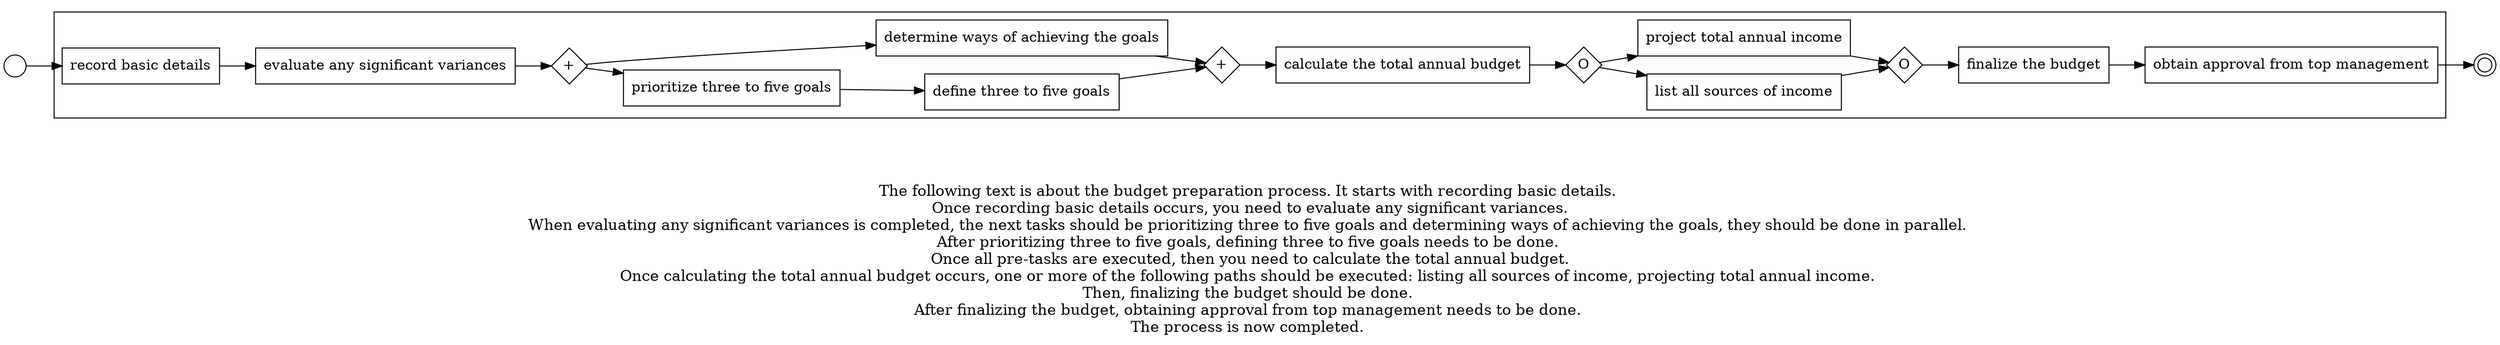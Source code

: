 digraph budget_preparation_process_42 {
	graph [rankdir=LR]
	START_NODE [label="" shape=circle width=0.3]
	subgraph CLUSTER_0 {
		"record basic details" [shape=box]
		"evaluate any significant variances" [shape=box]
		"record basic details" -> "evaluate any significant variances"
		"AND_SPLIT--3. Goals_EAYF" [label="+" fixedsize=true shape=diamond width=0.5]
		"evaluate any significant variances" -> "AND_SPLIT--3. Goals_EAYF"
		"prioritize three to five goals" [shape=box]
		"AND_SPLIT--3. Goals_EAYF" -> "prioritize three to five goals"
		"determine ways of achieving the goals" [shape=box]
		"AND_SPLIT--3. Goals_EAYF" -> "determine ways of achieving the goals"
		"define three to five goals" [shape=box]
		"prioritize three to five goals" -> "define three to five goals"
		"AND_JOIN--3. Goals_EAYF" [label="+" fixedsize=true shape=diamond width=0.5]
		"define three to five goals" -> "AND_JOIN--3. Goals_EAYF"
		"determine ways of achieving the goals" -> "AND_JOIN--3. Goals_EAYF"
		"calculate the total annual budget" [shape=box]
		"AND_JOIN--3. Goals_EAYF" -> "calculate the total annual budget"
		"OR_SPLIT--5. Projected income/funding_LEJX" [label=O fixedsize=true shape=diamond width=0.5]
		"calculate the total annual budget" -> "OR_SPLIT--5. Projected income/funding_LEJX"
		"list all sources of income" [shape=box]
		"OR_SPLIT--5. Projected income/funding_LEJX" -> "list all sources of income"
		"project total annual income" [shape=box]
		"OR_SPLIT--5. Projected income/funding_LEJX" -> "project total annual income"
		"OR_JOIN--5. Projected income/funding_LEJX" [label=O fixedsize=true shape=diamond width=0.5]
		"list all sources of income" -> "OR_JOIN--5. Projected income/funding_LEJX"
		"project total annual income" -> "OR_JOIN--5. Projected income/funding_LEJX"
		"finalize the budget" [shape=box]
		"OR_JOIN--5. Projected income/funding_LEJX" -> "finalize the budget"
		"obtain approval from top management" [shape=box]
		"finalize the budget" -> "obtain approval from top management"
	}
	START_NODE -> "record basic details"
	END_NODE [label="" shape=doublecircle width=0.2]
	"obtain approval from top management" -> END_NODE
	fontsize=15 label="\n\n
The following text is about the budget preparation process. It starts with recording basic details. 
Once recording basic details occurs, you need to evaluate any significant variances.
When evaluating any significant variances is completed, the next tasks should be prioritizing three to five goals and determining ways of achieving the goals, they should be done in parallel. 
After prioritizing three to five goals, defining three to five goals needs to be done. 
Once all pre-tasks are executed, then you need to calculate the total annual budget.
Once calculating the total annual budget occurs, one or more of the following paths should be executed: listing all sources of income, projecting total annual income. 
Then, finalizing the budget should be done. 
After finalizing the budget, obtaining approval from top management needs to be done. 
The process is now completed. 
"
}
